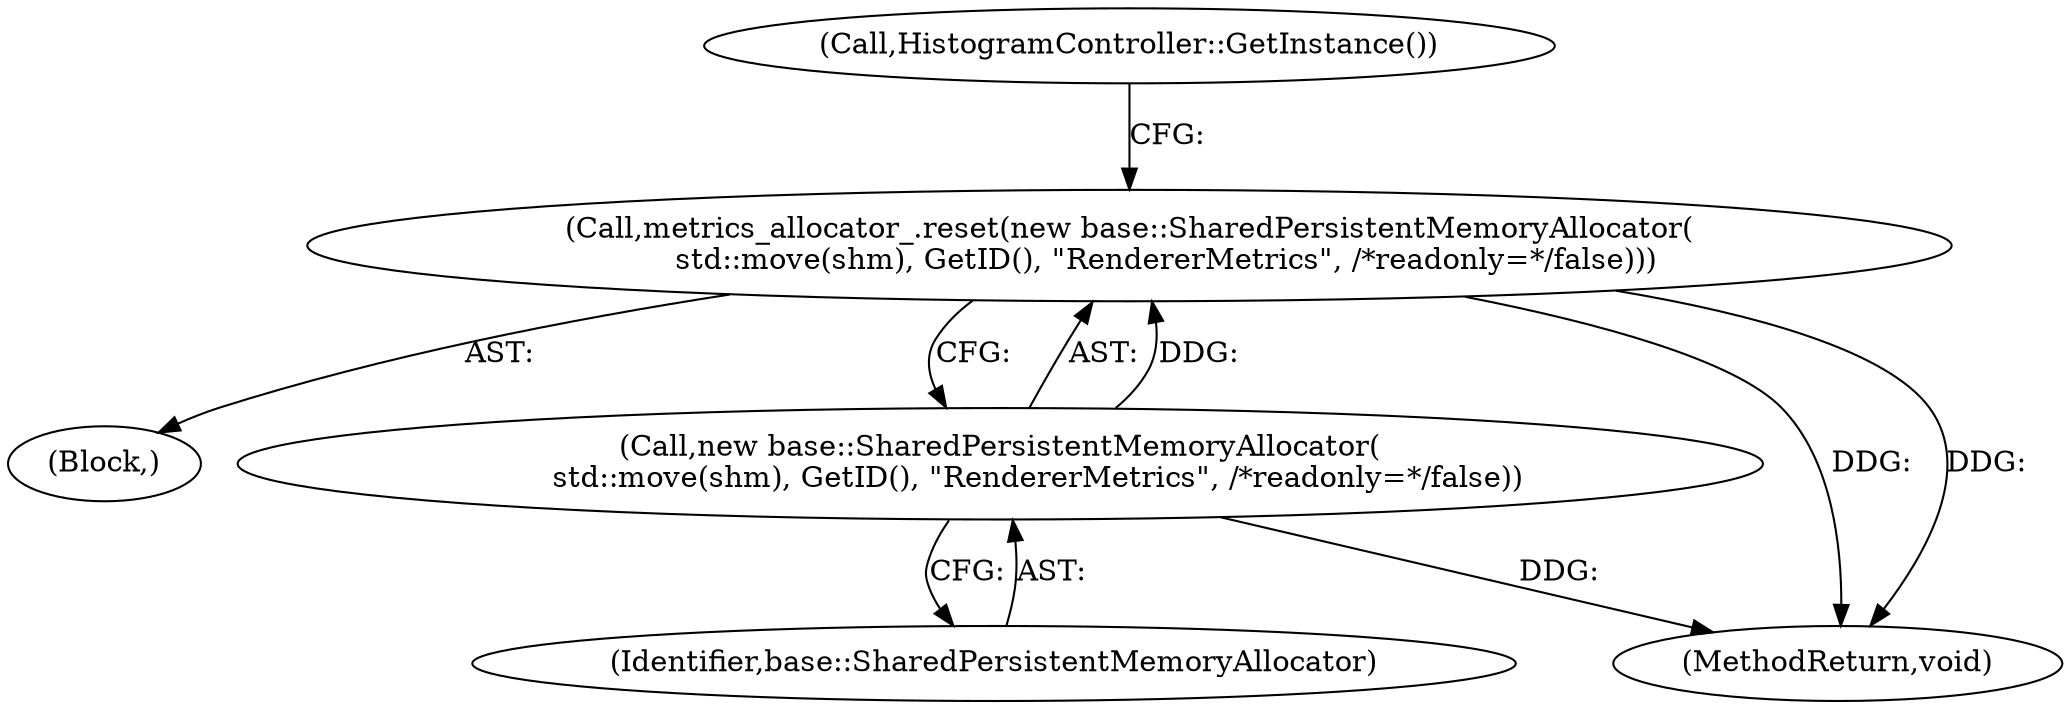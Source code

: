 digraph "0_Chrome_673ce95d481ea9368c4d4d43ac756ba1d6d9e608_11@API" {
"1000148" [label="(Call,metrics_allocator_.reset(new base::SharedPersistentMemoryAllocator(\n        std::move(shm), GetID(), \"RendererMetrics\", /*readonly=*/false)))"];
"1000149" [label="(Call,new base::SharedPersistentMemoryAllocator(\n        std::move(shm), GetID(), \"RendererMetrics\", /*readonly=*/false))"];
"1000153" [label="(Call,HistogramController::GetInstance())"];
"1000133" [label="(Block,)"];
"1000150" [label="(Identifier,base::SharedPersistentMemoryAllocator)"];
"1000163" [label="(MethodReturn,void)"];
"1000148" [label="(Call,metrics_allocator_.reset(new base::SharedPersistentMemoryAllocator(\n        std::move(shm), GetID(), \"RendererMetrics\", /*readonly=*/false)))"];
"1000149" [label="(Call,new base::SharedPersistentMemoryAllocator(\n        std::move(shm), GetID(), \"RendererMetrics\", /*readonly=*/false))"];
"1000148" -> "1000133"  [label="AST: "];
"1000148" -> "1000149"  [label="CFG: "];
"1000149" -> "1000148"  [label="AST: "];
"1000153" -> "1000148"  [label="CFG: "];
"1000148" -> "1000163"  [label="DDG: "];
"1000148" -> "1000163"  [label="DDG: "];
"1000149" -> "1000148"  [label="DDG: "];
"1000149" -> "1000150"  [label="CFG: "];
"1000150" -> "1000149"  [label="AST: "];
"1000149" -> "1000163"  [label="DDG: "];
}
